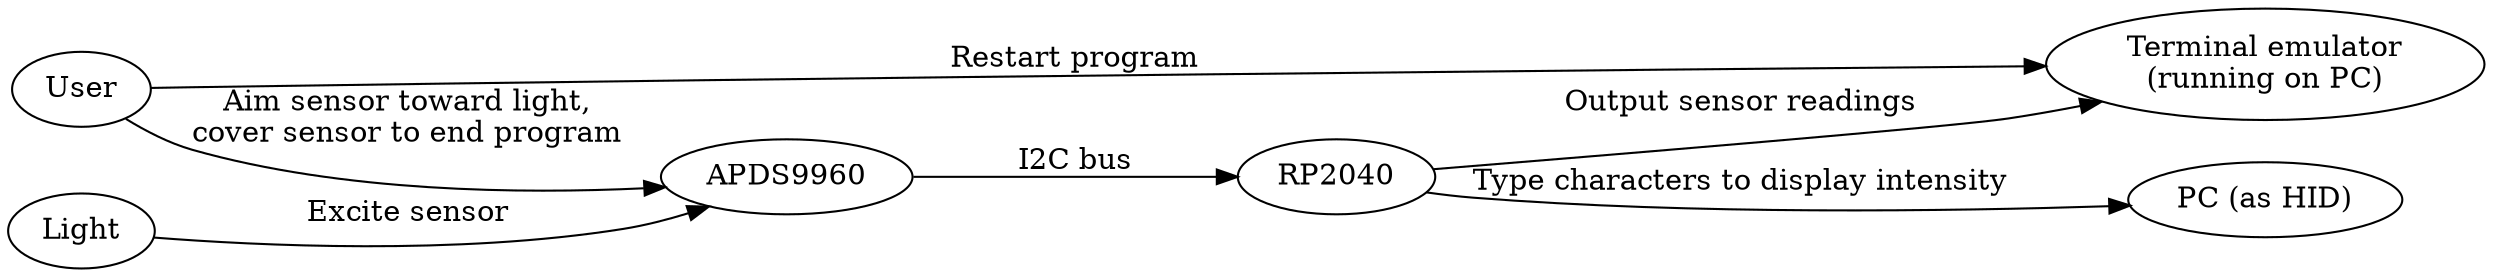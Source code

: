 digraph G {rankdir="LR";
	User->APDS9960[label="Aim sensor toward light,\ncover sensor to end program"];
	APDS9960->RP2040[label="I2C bus"];
	RP2040->"Terminal emulator\n(running on PC)"[label="Output sensor readings"];
	"Light"->APDS9960[label="Excite sensor"];
	RP2040->"PC (as HID)"[label="Type characters to display intensity"];
	User->"Terminal emulator\n(running on PC)"[label="Restart program"]; 
}
